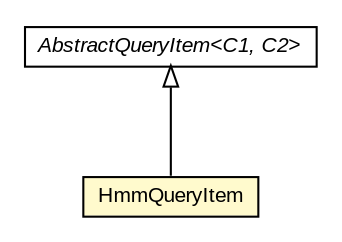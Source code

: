 #!/usr/local/bin/dot
#
# Class diagram 
# Generated by UMLGraph version 5.3 (http://www.umlgraph.org/)
#

digraph G {
	edge [fontname="arial",fontsize=10,labelfontname="arial",labelfontsize=10];
	node [fontname="arial",fontsize=10,shape=plaintext];
	nodesep=0.25;
	ranksep=0.5;
	// context.arch.discoverer.query.HmmQueryItem
	c115505 [label=<<table title="context.arch.discoverer.query.HmmQueryItem" border="0" cellborder="1" cellspacing="0" cellpadding="2" port="p" bgcolor="lemonChiffon" href="./HmmQueryItem.html">
		<tr><td><table border="0" cellspacing="0" cellpadding="1">
<tr><td align="center" balign="center"> HmmQueryItem </td></tr>
		</table></td></tr>
		</table>>, fontname="arial", fontcolor="black", fontsize=10.0];
	// context.arch.discoverer.query.AbstractQueryItem<C1, C2>
	c115512 [label=<<table title="context.arch.discoverer.query.AbstractQueryItem" border="0" cellborder="1" cellspacing="0" cellpadding="2" port="p" href="./AbstractQueryItem.html">
		<tr><td><table border="0" cellspacing="0" cellpadding="1">
<tr><td align="center" balign="center"><font face="arial italic"> AbstractQueryItem&lt;C1, C2&gt; </font></td></tr>
		</table></td></tr>
		</table>>, fontname="arial", fontcolor="black", fontsize=10.0];
	//context.arch.discoverer.query.HmmQueryItem extends context.arch.discoverer.query.AbstractQueryItem<context.arch.discoverer.query.HmmWrapper, context.arch.discoverer.ComponentDescription>
	c115512:p -> c115505:p [dir=back,arrowtail=empty];
}

